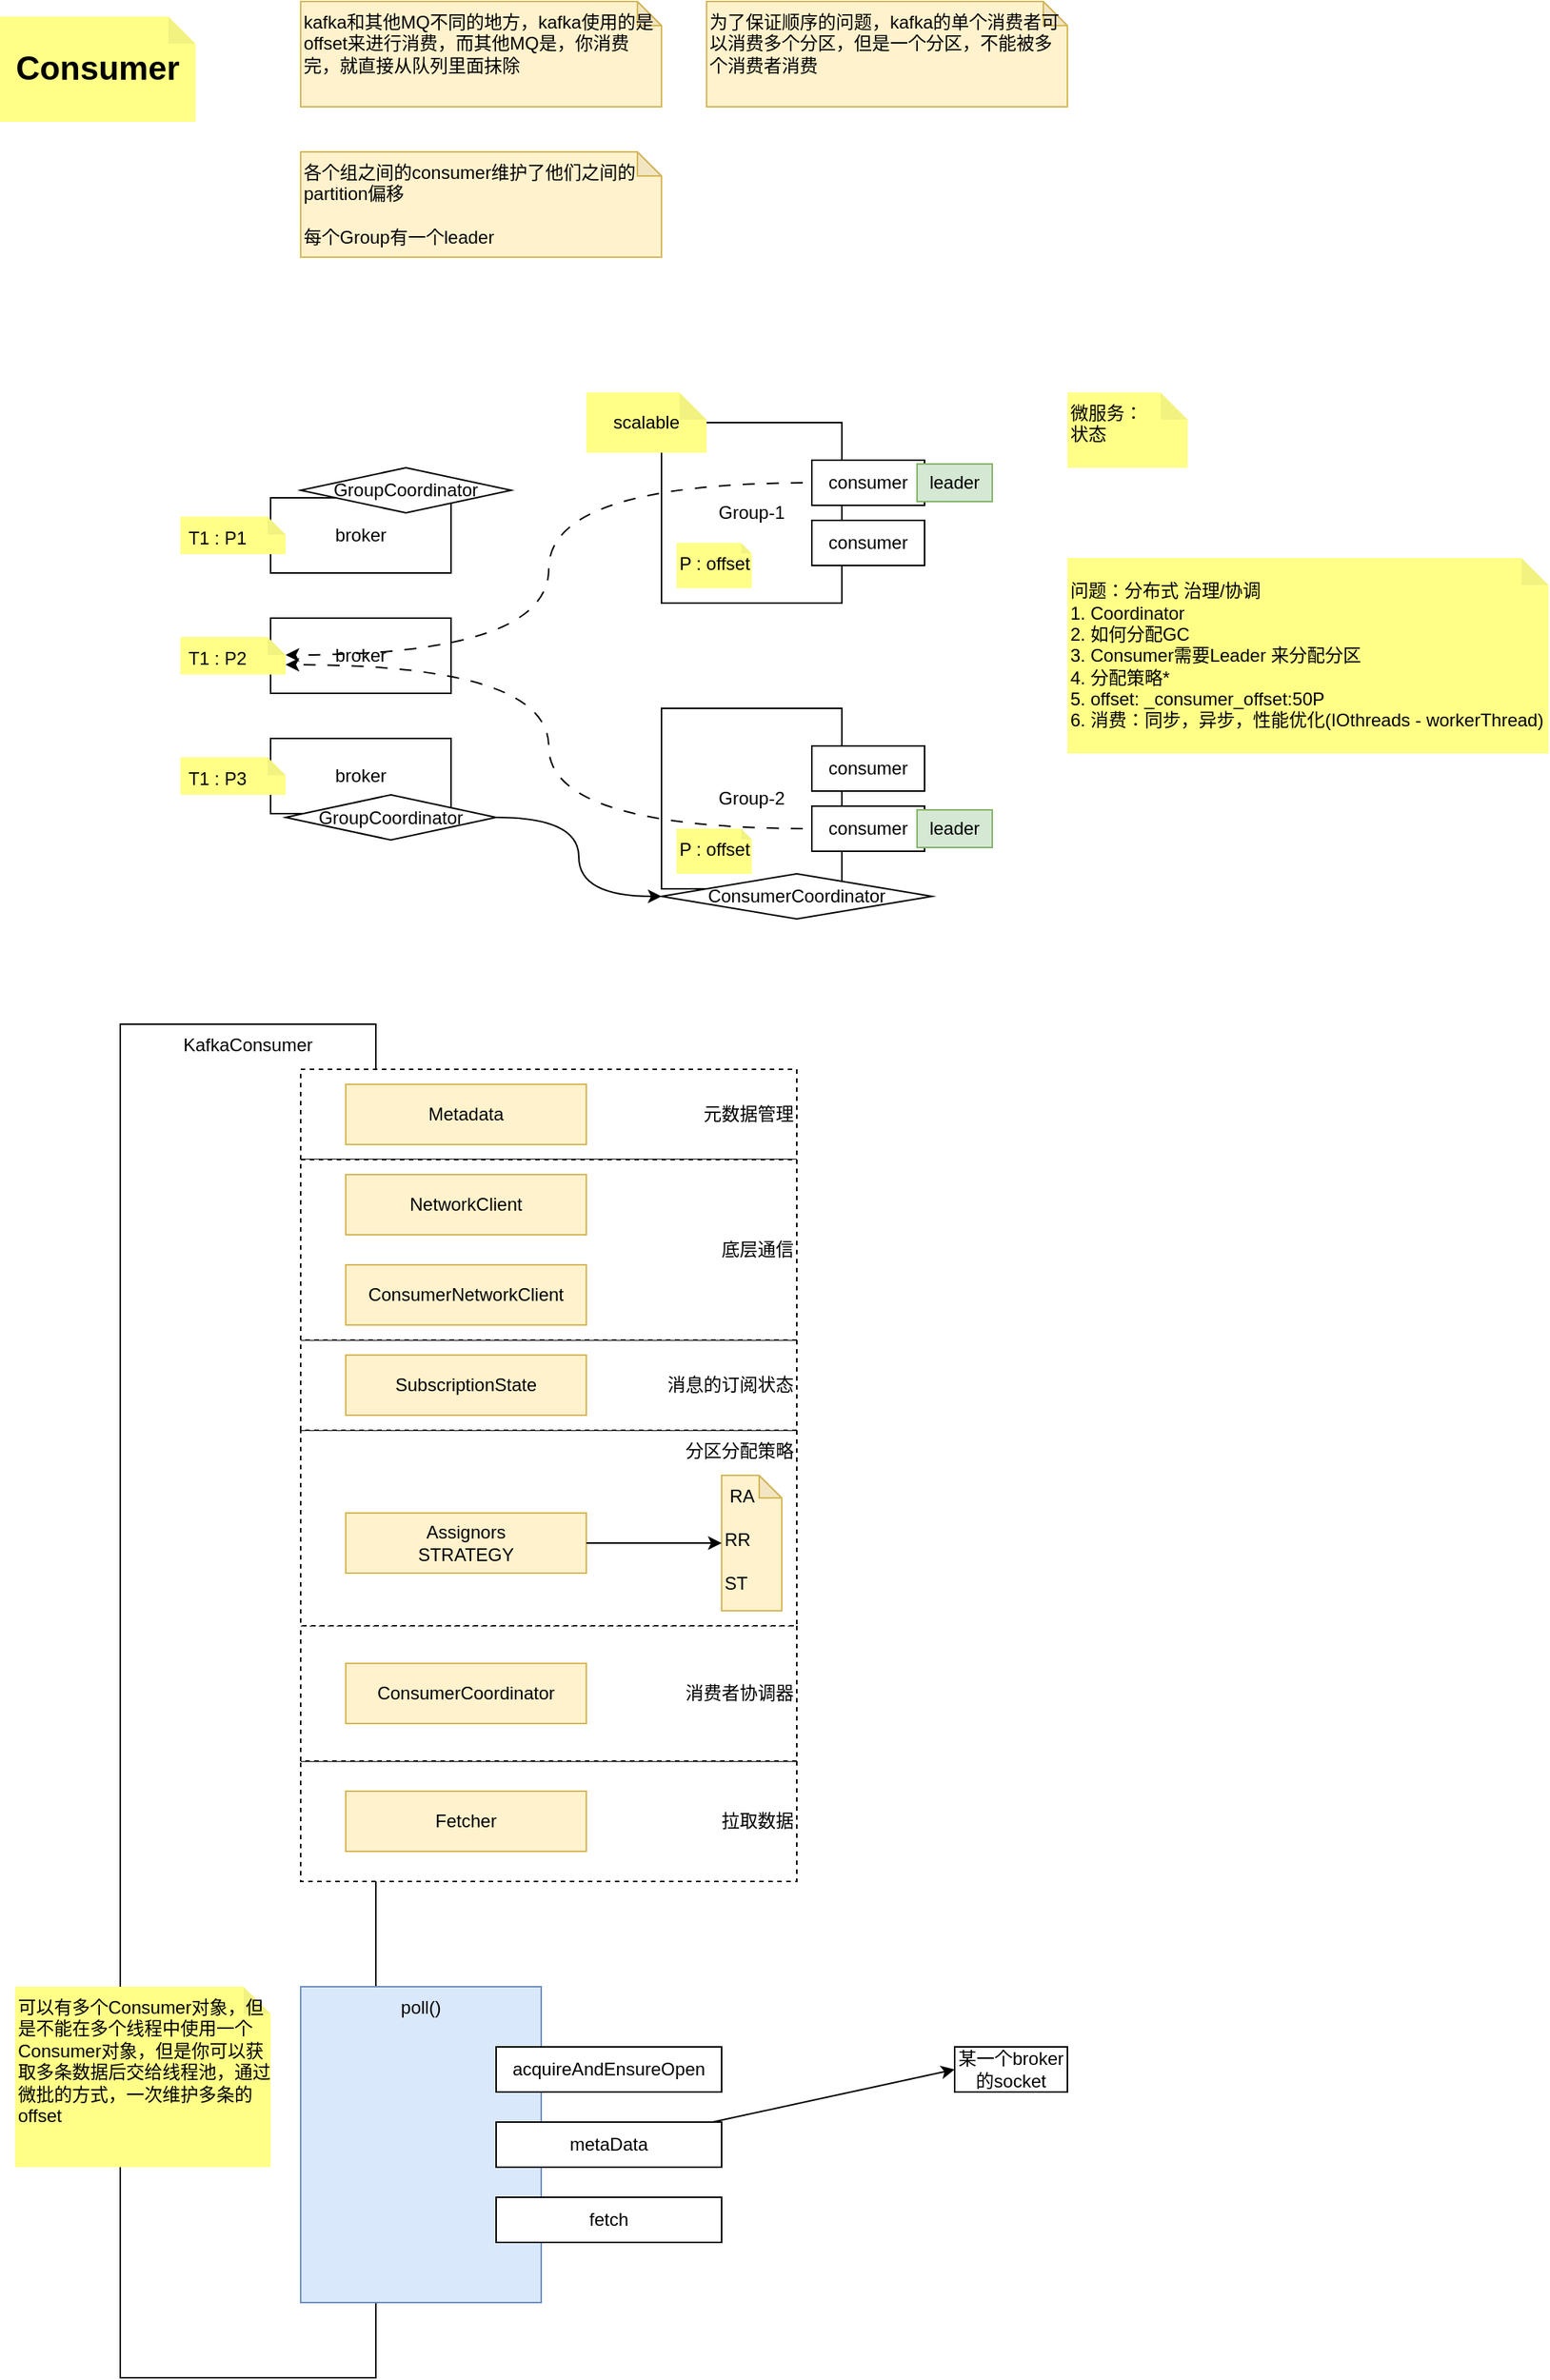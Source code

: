 <mxfile version="24.7.6">
  <diagram name="第 1 页" id="HwsnNXMcdGq4MnF3X8jA">
    <mxGraphModel dx="794" dy="420" grid="1" gridSize="10" guides="1" tooltips="1" connect="1" arrows="1" fold="1" page="1" pageScale="1" pageWidth="827" pageHeight="1169" math="0" shadow="0">
      <root>
        <mxCell id="0" />
        <mxCell id="1" parent="0" />
        <mxCell id="rLP4ZWTjbREB_Pgwe0Jb-1" value="KafkaConsumer" style="rounded=0;whiteSpace=wrap;html=1;verticalAlign=top;" parent="1" vertex="1">
          <mxGeometry x="120" y="720" width="170" height="900" as="geometry" />
        </mxCell>
        <mxCell id="rLP4ZWTjbREB_Pgwe0Jb-20" value="拉取数据" style="rounded=0;whiteSpace=wrap;html=1;labelBorderColor=none;dashed=1;align=right;" parent="1" vertex="1">
          <mxGeometry x="240" y="1210" width="330" height="80" as="geometry" />
        </mxCell>
        <mxCell id="rLP4ZWTjbREB_Pgwe0Jb-18" value="消费者协调器" style="rounded=0;whiteSpace=wrap;html=1;labelBorderColor=none;dashed=1;align=right;" parent="1" vertex="1">
          <mxGeometry x="240" y="1120" width="330" height="90" as="geometry" />
        </mxCell>
        <mxCell id="rLP4ZWTjbREB_Pgwe0Jb-12" value="分区分配策略" style="rounded=0;whiteSpace=wrap;html=1;labelBorderColor=none;dashed=1;align=right;verticalAlign=top;" parent="1" vertex="1">
          <mxGeometry x="240" y="990" width="330" height="130" as="geometry" />
        </mxCell>
        <mxCell id="rLP4ZWTjbREB_Pgwe0Jb-10" value="元数据管理" style="rounded=0;whiteSpace=wrap;html=1;labelBorderColor=none;dashed=1;align=right;" parent="1" vertex="1">
          <mxGeometry x="240" y="750" width="330" height="60" as="geometry" />
        </mxCell>
        <mxCell id="rLP4ZWTjbREB_Pgwe0Jb-11" value="消息的订阅状态" style="rounded=0;whiteSpace=wrap;html=1;labelBorderColor=none;dashed=1;align=right;" parent="1" vertex="1">
          <mxGeometry x="240" y="930" width="330" height="60" as="geometry" />
        </mxCell>
        <mxCell id="rLP4ZWTjbREB_Pgwe0Jb-9" value="底层通信" style="rounded=0;whiteSpace=wrap;html=1;labelBorderColor=none;dashed=1;align=right;" parent="1" vertex="1">
          <mxGeometry x="240" y="810" width="330" height="120" as="geometry" />
        </mxCell>
        <mxCell id="hm22gIJzGdaK_Rvu-ePk-2" value="Consumer" style="shape=note;whiteSpace=wrap;html=1;backgroundOutline=1;darkOpacity=0.05;fillColor=#ffff88;strokeColor=none;horizontal=1;align=center;verticalAlign=middle;size=18;fontSize=22;fontStyle=1" parent="1" vertex="1">
          <mxGeometry x="40" y="50" width="130" height="70" as="geometry" />
        </mxCell>
        <mxCell id="hm22gIJzGdaK_Rvu-ePk-3" value="broker" style="rounded=0;whiteSpace=wrap;html=1;align=center;verticalAlign=middle;" parent="1" vertex="1">
          <mxGeometry x="220" y="370" width="120" height="50" as="geometry" />
        </mxCell>
        <mxCell id="hm22gIJzGdaK_Rvu-ePk-4" value="broker" style="rounded=0;whiteSpace=wrap;html=1;align=center;verticalAlign=middle;" parent="1" vertex="1">
          <mxGeometry x="220" y="450" width="120" height="50" as="geometry" />
        </mxCell>
        <mxCell id="hm22gIJzGdaK_Rvu-ePk-5" value="broker" style="rounded=0;whiteSpace=wrap;html=1;align=center;verticalAlign=middle;" parent="1" vertex="1">
          <mxGeometry x="220" y="530" width="120" height="50" as="geometry" />
        </mxCell>
        <mxCell id="hm22gIJzGdaK_Rvu-ePk-6" value="kafka和其他MQ不同的地方，kafka使用的是offset来进行消费，而其他MQ是，你消费完，就直接从队列里面抹除" style="shape=note;whiteSpace=wrap;html=1;backgroundOutline=1;darkOpacity=0.05;fillColor=#fff2cc;strokeColor=#d6b656;horizontal=1;align=left;verticalAlign=top;size=16;" parent="1" vertex="1">
          <mxGeometry x="240" y="40" width="240" height="70" as="geometry" />
        </mxCell>
        <mxCell id="hm22gIJzGdaK_Rvu-ePk-10" value="Group-1" style="rounded=0;whiteSpace=wrap;html=1;" parent="1" vertex="1">
          <mxGeometry x="480" y="320" width="120" height="120" as="geometry" />
        </mxCell>
        <mxCell id="hm22gIJzGdaK_Rvu-ePk-12" value="consumer" style="rounded=0;whiteSpace=wrap;html=1;align=center;verticalAlign=middle;" parent="1" vertex="1">
          <mxGeometry x="580" y="345" width="75" height="30" as="geometry" />
        </mxCell>
        <mxCell id="hm22gIJzGdaK_Rvu-ePk-13" value="consumer" style="rounded=0;whiteSpace=wrap;html=1;align=center;verticalAlign=middle;" parent="1" vertex="1">
          <mxGeometry x="580" y="385" width="75" height="30" as="geometry" />
        </mxCell>
        <mxCell id="hm22gIJzGdaK_Rvu-ePk-14" value="Group-2" style="rounded=0;whiteSpace=wrap;html=1;" parent="1" vertex="1">
          <mxGeometry x="480" y="510" width="120" height="120" as="geometry" />
        </mxCell>
        <mxCell id="hm22gIJzGdaK_Rvu-ePk-15" value="为了保证顺序的问题，kafka的单个消费者可以消费多个分区，但是一个分区，不能被多个消费者消费" style="shape=note;whiteSpace=wrap;html=1;backgroundOutline=1;darkOpacity=0.05;fillColor=#fff2cc;strokeColor=#d6b656;horizontal=1;align=left;verticalAlign=top;size=16;" parent="1" vertex="1">
          <mxGeometry x="510" y="40" width="240" height="70" as="geometry" />
        </mxCell>
        <mxCell id="hm22gIJzGdaK_Rvu-ePk-16" value="各个组之间的consumer维护了他们之间的partition偏移&lt;div&gt;&lt;br&gt;&lt;/div&gt;&lt;div&gt;每个Group有一个leader&lt;/div&gt;" style="shape=note;whiteSpace=wrap;html=1;backgroundOutline=1;darkOpacity=0.05;fillColor=#fff2cc;strokeColor=#d6b656;horizontal=1;align=left;verticalAlign=top;size=16;" parent="1" vertex="1">
          <mxGeometry x="240" y="140" width="240" height="70" as="geometry" />
        </mxCell>
        <mxCell id="hm22gIJzGdaK_Rvu-ePk-18" value="scalable" style="shape=note;whiteSpace=wrap;html=1;backgroundOutline=1;darkOpacity=0.05;fillColor=#ffff88;strokeColor=none;horizontal=1;align=center;verticalAlign=middle;size=18;" parent="1" vertex="1">
          <mxGeometry x="430" y="300" width="80" height="40" as="geometry" />
        </mxCell>
        <mxCell id="hm22gIJzGdaK_Rvu-ePk-19" value="P : offset" style="shape=note;whiteSpace=wrap;html=1;backgroundOutline=1;darkOpacity=0.05;fillColor=#ffff88;strokeColor=none;horizontal=1;align=left;verticalAlign=top;size=7;" parent="1" vertex="1">
          <mxGeometry x="490" y="400" width="50" height="30" as="geometry" />
        </mxCell>
        <mxCell id="hm22gIJzGdaK_Rvu-ePk-20" value="P : offset" style="shape=note;whiteSpace=wrap;html=1;backgroundOutline=1;darkOpacity=0.05;fillColor=#ffff88;strokeColor=none;horizontal=1;align=left;verticalAlign=top;size=7;" parent="1" vertex="1">
          <mxGeometry x="490" y="590" width="50" height="30" as="geometry" />
        </mxCell>
        <mxCell id="hm22gIJzGdaK_Rvu-ePk-21" value="consumer" style="rounded=0;whiteSpace=wrap;html=1;align=center;verticalAlign=middle;" parent="1" vertex="1">
          <mxGeometry x="580" y="535" width="75" height="30" as="geometry" />
        </mxCell>
        <mxCell id="hm22gIJzGdaK_Rvu-ePk-22" value="consumer" style="rounded=0;whiteSpace=wrap;html=1;align=center;verticalAlign=middle;" parent="1" vertex="1">
          <mxGeometry x="580" y="575" width="75" height="30" as="geometry" />
        </mxCell>
        <mxCell id="hm22gIJzGdaK_Rvu-ePk-23" value="&amp;nbsp;T1 : P1" style="shape=note;whiteSpace=wrap;html=1;backgroundOutline=1;darkOpacity=0.05;fillColor=#ffff88;strokeColor=none;horizontal=1;align=left;verticalAlign=top;size=12;" parent="1" vertex="1">
          <mxGeometry x="160" y="382.5" width="70" height="25" as="geometry" />
        </mxCell>
        <mxCell id="hm22gIJzGdaK_Rvu-ePk-24" value="&amp;nbsp;T1 : P2" style="shape=note;whiteSpace=wrap;html=1;backgroundOutline=1;darkOpacity=0.05;fillColor=#ffff88;strokeColor=none;horizontal=1;align=left;verticalAlign=top;size=12;" parent="1" vertex="1">
          <mxGeometry x="160" y="462.5" width="70" height="25" as="geometry" />
        </mxCell>
        <mxCell id="hm22gIJzGdaK_Rvu-ePk-25" value="&amp;nbsp;T1 : P3" style="shape=note;whiteSpace=wrap;html=1;backgroundOutline=1;darkOpacity=0.05;fillColor=#ffff88;strokeColor=none;horizontal=1;align=left;verticalAlign=top;size=12;" parent="1" vertex="1">
          <mxGeometry x="160" y="542.5" width="70" height="25" as="geometry" />
        </mxCell>
        <mxCell id="hm22gIJzGdaK_Rvu-ePk-26" style="edgeStyle=orthogonalEdgeStyle;rounded=0;orthogonalLoop=1;jettySize=auto;html=1;entryX=0;entryY=0;entryDx=70;entryDy=12;entryPerimeter=0;curved=1;noJump=0;shadow=0;flowAnimation=1;strokeColor=default;" parent="1" source="hm22gIJzGdaK_Rvu-ePk-12" target="hm22gIJzGdaK_Rvu-ePk-24" edge="1">
          <mxGeometry relative="1" as="geometry" />
        </mxCell>
        <mxCell id="hm22gIJzGdaK_Rvu-ePk-27" style="edgeStyle=orthogonalEdgeStyle;rounded=0;orthogonalLoop=1;jettySize=auto;html=1;entryX=0;entryY=0;entryDx=70;entryDy=18.5;entryPerimeter=0;elbow=vertical;curved=1;flowAnimation=1;" parent="1" source="hm22gIJzGdaK_Rvu-ePk-22" target="hm22gIJzGdaK_Rvu-ePk-24" edge="1">
          <mxGeometry relative="1" as="geometry" />
        </mxCell>
        <mxCell id="hm22gIJzGdaK_Rvu-ePk-28" value="问题：分布式 治理/协调&lt;div&gt;1. Coordinator&lt;/div&gt;&lt;div&gt;2. 如何分配GC&lt;/div&gt;&lt;div&gt;3. Consumer需要Leader 来分配分区&lt;/div&gt;&lt;div&gt;4. 分配策略*&lt;/div&gt;&lt;div&gt;5. offset: _consumer_offset:50P&lt;/div&gt;&lt;div&gt;6. 消费：同步，异步，性能优化(IOthreads - workerThread)&lt;/div&gt;" style="shape=note;whiteSpace=wrap;html=1;backgroundOutline=1;darkOpacity=0.05;fillColor=#ffff88;strokeColor=none;horizontal=1;align=left;verticalAlign=middle;size=18;" parent="1" vertex="1">
          <mxGeometry x="750" y="410" width="320" height="130" as="geometry" />
        </mxCell>
        <mxCell id="hm22gIJzGdaK_Rvu-ePk-32" style="edgeStyle=orthogonalEdgeStyle;rounded=0;orthogonalLoop=1;jettySize=auto;html=1;entryX=0;entryY=0.5;entryDx=0;entryDy=0;exitX=1;exitY=0.5;exitDx=0;exitDy=0;curved=1;" parent="1" source="hm22gIJzGdaK_Rvu-ePk-34" target="hm22gIJzGdaK_Rvu-ePk-30" edge="1">
          <mxGeometry relative="1" as="geometry">
            <mxPoint x="360" y="695" as="sourcePoint" />
          </mxGeometry>
        </mxCell>
        <mxCell id="hm22gIJzGdaK_Rvu-ePk-30" value="ConsumerCoordinator" style="rhombus;whiteSpace=wrap;html=1;" parent="1" vertex="1">
          <mxGeometry x="480" y="620" width="180" height="30" as="geometry" />
        </mxCell>
        <mxCell id="hm22gIJzGdaK_Rvu-ePk-31" style="edgeStyle=orthogonalEdgeStyle;rounded=0;orthogonalLoop=1;jettySize=auto;html=1;exitX=0.5;exitY=1;exitDx=0;exitDy=0;" parent="1" edge="1">
          <mxGeometry relative="1" as="geometry">
            <mxPoint x="270" y="710" as="sourcePoint" />
            <mxPoint x="270" y="710" as="targetPoint" />
          </mxGeometry>
        </mxCell>
        <mxCell id="hm22gIJzGdaK_Rvu-ePk-33" value="微服务：&lt;div&gt;状态&lt;/div&gt;" style="shape=note;whiteSpace=wrap;html=1;backgroundOutline=1;darkOpacity=0.05;fillColor=#ffff88;strokeColor=none;horizontal=1;align=left;verticalAlign=top;size=18;" parent="1" vertex="1">
          <mxGeometry x="750" y="300" width="80" height="50" as="geometry" />
        </mxCell>
        <mxCell id="hm22gIJzGdaK_Rvu-ePk-34" value="GroupCoordinator" style="rhombus;whiteSpace=wrap;html=1;" parent="1" vertex="1">
          <mxGeometry x="230" y="567.5" width="140" height="30" as="geometry" />
        </mxCell>
        <mxCell id="hm22gIJzGdaK_Rvu-ePk-35" value="GroupCoordinator" style="rhombus;whiteSpace=wrap;html=1;" parent="1" vertex="1">
          <mxGeometry x="240" y="350" width="140" height="30" as="geometry" />
        </mxCell>
        <mxCell id="hm22gIJzGdaK_Rvu-ePk-36" value="leader" style="rounded=0;whiteSpace=wrap;html=1;align=center;verticalAlign=middle;fillColor=#d5e8d4;strokeColor=#82b366;" parent="1" vertex="1">
          <mxGeometry x="650" y="347.5" width="50" height="25" as="geometry" />
        </mxCell>
        <mxCell id="hm22gIJzGdaK_Rvu-ePk-37" value="leader" style="rounded=0;whiteSpace=wrap;html=1;align=center;verticalAlign=middle;fillColor=#d5e8d4;strokeColor=#82b366;" parent="1" vertex="1">
          <mxGeometry x="650" y="577.5" width="50" height="25" as="geometry" />
        </mxCell>
        <mxCell id="rLP4ZWTjbREB_Pgwe0Jb-2" value="Metadata" style="shape=note;whiteSpace=wrap;html=1;backgroundOutline=1;darkOpacity=0.05;fillColor=#fff2cc;strokeColor=#d6b656;horizontal=1;align=center;verticalAlign=middle;size=0;" parent="1" vertex="1">
          <mxGeometry x="270" y="760" width="160" height="40" as="geometry" />
        </mxCell>
        <mxCell id="rLP4ZWTjbREB_Pgwe0Jb-3" value="NetworkClient" style="shape=note;whiteSpace=wrap;html=1;backgroundOutline=1;darkOpacity=0.05;fillColor=#fff2cc;strokeColor=#d6b656;horizontal=1;align=center;verticalAlign=middle;size=0;" parent="1" vertex="1">
          <mxGeometry x="270" y="820" width="160" height="40" as="geometry" />
        </mxCell>
        <mxCell id="rLP4ZWTjbREB_Pgwe0Jb-4" value="ConsumerNetworkClient" style="shape=note;whiteSpace=wrap;html=1;backgroundOutline=1;darkOpacity=0.05;fillColor=#fff2cc;strokeColor=#d6b656;horizontal=1;align=center;verticalAlign=middle;size=0;" parent="1" vertex="1">
          <mxGeometry x="270" y="880" width="160" height="40" as="geometry" />
        </mxCell>
        <mxCell id="rLP4ZWTjbREB_Pgwe0Jb-5" value="SubscriptionState" style="shape=note;whiteSpace=wrap;html=1;backgroundOutline=1;darkOpacity=0.05;fillColor=#fff2cc;strokeColor=#d6b656;horizontal=1;align=center;verticalAlign=middle;size=0;" parent="1" vertex="1">
          <mxGeometry x="270" y="940" width="160" height="40" as="geometry" />
        </mxCell>
        <mxCell id="rLP4ZWTjbREB_Pgwe0Jb-6" value="Assignors&lt;div&gt;STRATEGY&lt;/div&gt;" style="shape=note;whiteSpace=wrap;html=1;backgroundOutline=1;darkOpacity=0.05;fillColor=#fff2cc;strokeColor=#d6b656;horizontal=1;align=center;verticalAlign=middle;size=0;" parent="1" vertex="1">
          <mxGeometry x="270" y="1045" width="160" height="40" as="geometry" />
        </mxCell>
        <mxCell id="rLP4ZWTjbREB_Pgwe0Jb-7" value="&amp;nbsp;RA&lt;div&gt;&lt;br&gt;&lt;/div&gt;&lt;div&gt;RR&lt;/div&gt;&lt;div&gt;&lt;br&gt;&lt;/div&gt;&lt;div&gt;ST&lt;/div&gt;" style="shape=note;whiteSpace=wrap;html=1;backgroundOutline=1;darkOpacity=0.05;fillColor=#fff2cc;strokeColor=#d6b656;horizontal=1;align=left;verticalAlign=top;size=15;" parent="1" vertex="1">
          <mxGeometry x="520" y="1020" width="40" height="90" as="geometry" />
        </mxCell>
        <mxCell id="rLP4ZWTjbREB_Pgwe0Jb-8" style="edgeStyle=orthogonalEdgeStyle;rounded=0;orthogonalLoop=1;jettySize=auto;html=1;entryX=0;entryY=0.5;entryDx=0;entryDy=0;entryPerimeter=0;" parent="1" source="rLP4ZWTjbREB_Pgwe0Jb-6" edge="1">
          <mxGeometry relative="1" as="geometry">
            <mxPoint x="520" y="1065" as="targetPoint" />
          </mxGeometry>
        </mxCell>
        <mxCell id="rLP4ZWTjbREB_Pgwe0Jb-17" value="ConsumerCoordinator" style="shape=note;whiteSpace=wrap;html=1;backgroundOutline=1;darkOpacity=0.05;fillColor=#fff2cc;strokeColor=#d6b656;horizontal=1;align=center;verticalAlign=middle;size=0;" parent="1" vertex="1">
          <mxGeometry x="270" y="1145" width="160" height="40" as="geometry" />
        </mxCell>
        <mxCell id="rLP4ZWTjbREB_Pgwe0Jb-19" value="Fetcher" style="shape=note;whiteSpace=wrap;html=1;backgroundOutline=1;darkOpacity=0.05;fillColor=#fff2cc;strokeColor=#d6b656;horizontal=1;align=center;verticalAlign=middle;size=0;" parent="1" vertex="1">
          <mxGeometry x="270" y="1230" width="160" height="40" as="geometry" />
        </mxCell>
        <mxCell id="rLP4ZWTjbREB_Pgwe0Jb-22" value="poll()" style="shape=note;whiteSpace=wrap;html=1;backgroundOutline=1;darkOpacity=0.05;fillColor=#dae8fc;strokeColor=#6c8ebf;horizontal=1;align=center;verticalAlign=top;size=0;" parent="1" vertex="1">
          <mxGeometry x="240" y="1360" width="160" height="210" as="geometry" />
        </mxCell>
        <mxCell id="rLP4ZWTjbREB_Pgwe0Jb-23" value="可以有多个Consumer对象，但是不能在多个线程中使用一个Consumer对象，但是你可以获取多条数据后交给线程池，通过微批的方式，一次维护多条的offset" style="shape=note;whiteSpace=wrap;html=1;backgroundOutline=1;darkOpacity=0.05;fillColor=#ffff88;strokeColor=none;horizontal=1;align=left;verticalAlign=top;size=18;" parent="1" vertex="1">
          <mxGeometry x="50" y="1360" width="170" height="120" as="geometry" />
        </mxCell>
        <mxCell id="rLP4ZWTjbREB_Pgwe0Jb-24" value="acquireAndEnsureOpen" style="rounded=0;whiteSpace=wrap;html=1;align=center;verticalAlign=middle;" parent="1" vertex="1">
          <mxGeometry x="370" y="1400" width="150" height="30" as="geometry" />
        </mxCell>
        <mxCell id="0OeXq7o2ikKDEtezPZDu-4" style="rounded=0;orthogonalLoop=1;jettySize=auto;html=1;entryX=0;entryY=0.5;entryDx=0;entryDy=0;" edge="1" parent="1" source="0OeXq7o2ikKDEtezPZDu-1" target="0OeXq7o2ikKDEtezPZDu-3">
          <mxGeometry relative="1" as="geometry" />
        </mxCell>
        <mxCell id="0OeXq7o2ikKDEtezPZDu-1" value="metaData" style="rounded=0;whiteSpace=wrap;html=1;align=center;verticalAlign=middle;" vertex="1" parent="1">
          <mxGeometry x="370" y="1450" width="150" height="30" as="geometry" />
        </mxCell>
        <mxCell id="0OeXq7o2ikKDEtezPZDu-2" value="fetch" style="rounded=0;whiteSpace=wrap;html=1;align=center;verticalAlign=middle;" vertex="1" parent="1">
          <mxGeometry x="370" y="1500" width="150" height="30" as="geometry" />
        </mxCell>
        <mxCell id="0OeXq7o2ikKDEtezPZDu-3" value="某一个broker的socket" style="rounded=0;whiteSpace=wrap;html=1;align=center;verticalAlign=middle;" vertex="1" parent="1">
          <mxGeometry x="675" y="1400" width="75" height="30" as="geometry" />
        </mxCell>
      </root>
    </mxGraphModel>
  </diagram>
</mxfile>

